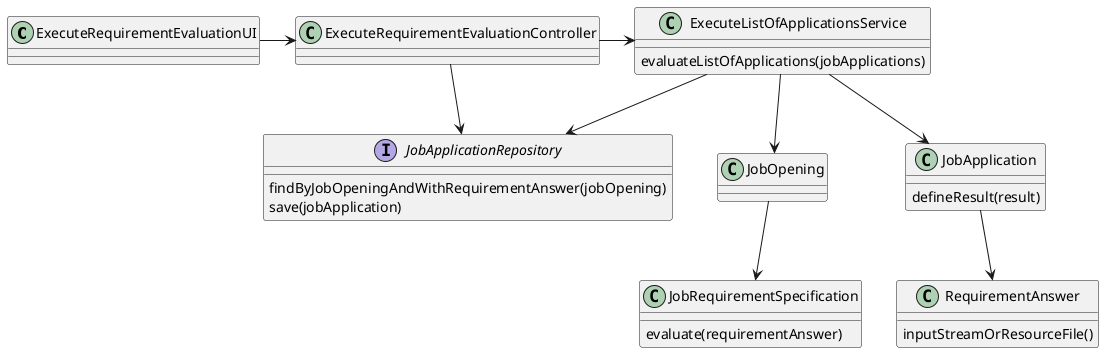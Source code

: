 @startuml
'https://plantuml.com/class-diagram

class ExecuteRequirementEvaluationUI
class ExecuteRequirementEvaluationController {
    }
class ExecuteListOfApplicationsService{
    evaluateListOfApplications(jobApplications)
    }
interface JobApplicationRepository{
    findByJobOpeningAndWithRequirementAnswer(jobOpening)
    save(jobApplication)
    }
class JobOpening
class JobApplication{
    defineResult(result)
}
class JobRequirementSpecification{
    evaluate(requirementAnswer)
    }
class RequirementAnswer{
    inputStreamOrResourceFile()
    }


ExecuteRequirementEvaluationUI -> ExecuteRequirementEvaluationController
ExecuteRequirementEvaluationController --> JobApplicationRepository
ExecuteRequirementEvaluationController -> ExecuteListOfApplicationsService
ExecuteListOfApplicationsService --> JobApplicationRepository
ExecuteListOfApplicationsService --> JobOpening
ExecuteListOfApplicationsService --> JobApplication
JobOpening --> JobRequirementSpecification
JobApplication --> RequirementAnswer

@enduml